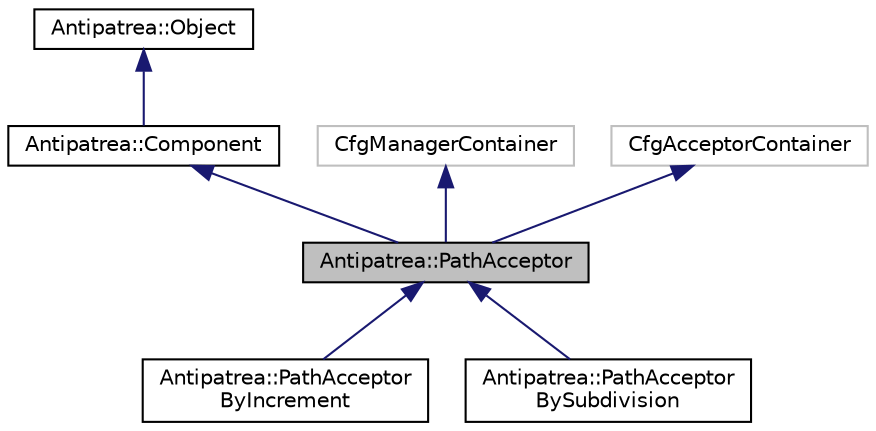 digraph "Antipatrea::PathAcceptor"
{
  bgcolor="transparent";
  edge [fontname="Helvetica",fontsize="10",labelfontname="Helvetica",labelfontsize="10"];
  node [fontname="Helvetica",fontsize="10",shape=record];
  Node1 [label="Antipatrea::PathAcceptor",height=0.2,width=0.4,color="black", fillcolor="grey75", style="filled", fontcolor="black"];
  Node2 -> Node1 [dir="back",color="midnightblue",fontsize="10",style="solid",fontname="Helvetica"];
  Node2 [label="Antipatrea::Component",height=0.2,width=0.4,color="black",URL="$classAntipatrea_1_1Component.html",tooltip="Base class for each motion-planning component. "];
  Node3 -> Node2 [dir="back",color="midnightblue",fontsize="10",style="solid",fontname="Helvetica"];
  Node3 [label="Antipatrea::Object",height=0.2,width=0.4,color="black",URL="$classAntipatrea_1_1Object.html"];
  Node4 -> Node1 [dir="back",color="midnightblue",fontsize="10",style="solid",fontname="Helvetica"];
  Node4 [label="CfgManagerContainer",height=0.2,width=0.4,color="grey75"];
  Node5 -> Node1 [dir="back",color="midnightblue",fontsize="10",style="solid",fontname="Helvetica"];
  Node5 [label="CfgAcceptorContainer",height=0.2,width=0.4,color="grey75"];
  Node1 -> Node6 [dir="back",color="midnightblue",fontsize="10",style="solid",fontname="Helvetica"];
  Node6 [label="Antipatrea::PathAcceptor\lByIncrement",height=0.2,width=0.4,color="black",URL="$classAntipatrea_1_1PathAcceptorByIncrement.html",tooltip="Test whether or not a path is valid at a given time-step resolution using the incremental method..."];
  Node1 -> Node7 [dir="back",color="midnightblue",fontsize="10",style="solid",fontname="Helvetica"];
  Node7 [label="Antipatrea::PathAcceptor\lBySubdivision",height=0.2,width=0.4,color="black",URL="$classAntipatrea_1_1PathAcceptorBySubdivision.html",tooltip="Test whether or not a path is valid at a given time-step resolution using the subdivision method..."];
}
